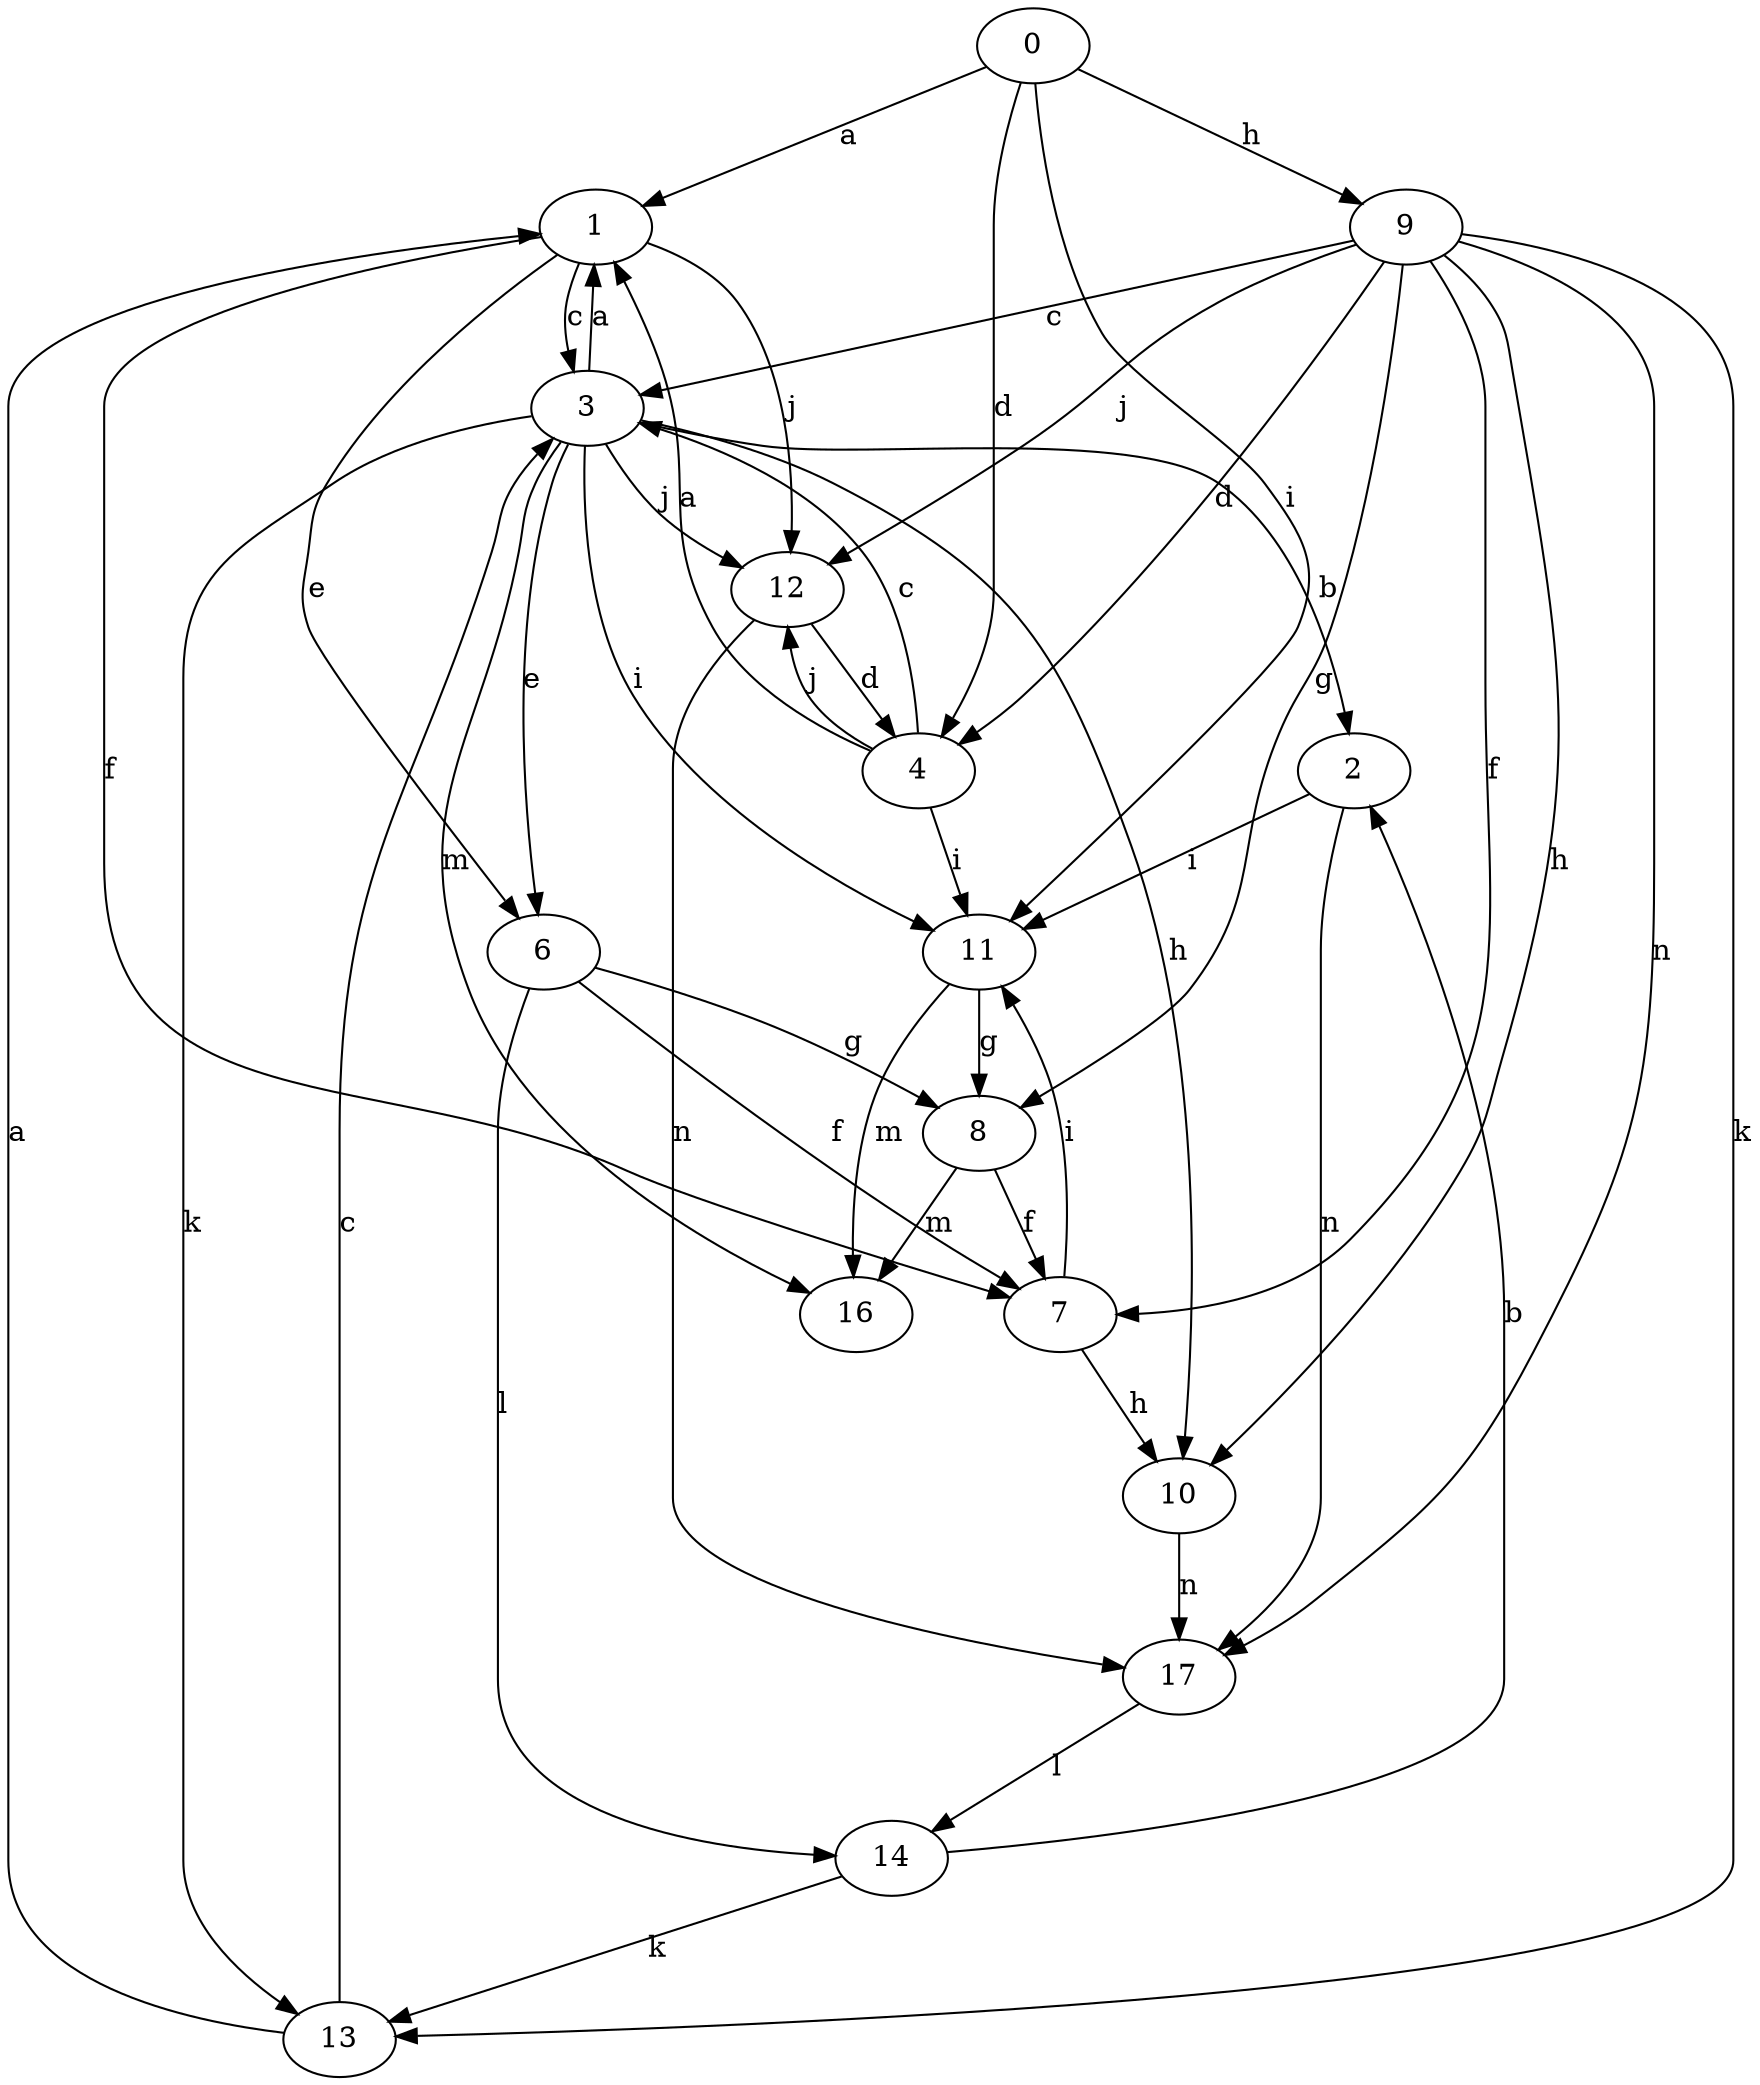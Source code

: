 strict digraph  {
1;
2;
3;
4;
6;
7;
8;
9;
10;
11;
12;
13;
14;
16;
0;
17;
1 -> 3  [label=c];
1 -> 6  [label=e];
1 -> 7  [label=f];
1 -> 12  [label=j];
2 -> 11  [label=i];
2 -> 17  [label=n];
3 -> 1  [label=a];
3 -> 2  [label=b];
3 -> 6  [label=e];
3 -> 10  [label=h];
3 -> 11  [label=i];
3 -> 12  [label=j];
3 -> 13  [label=k];
3 -> 16  [label=m];
4 -> 1  [label=a];
4 -> 3  [label=c];
4 -> 11  [label=i];
4 -> 12  [label=j];
6 -> 7  [label=f];
6 -> 8  [label=g];
6 -> 14  [label=l];
7 -> 10  [label=h];
7 -> 11  [label=i];
8 -> 7  [label=f];
8 -> 16  [label=m];
9 -> 3  [label=c];
9 -> 4  [label=d];
9 -> 7  [label=f];
9 -> 8  [label=g];
9 -> 10  [label=h];
9 -> 12  [label=j];
9 -> 13  [label=k];
9 -> 17  [label=n];
10 -> 17  [label=n];
11 -> 8  [label=g];
11 -> 16  [label=m];
12 -> 4  [label=d];
12 -> 17  [label=n];
13 -> 1  [label=a];
13 -> 3  [label=c];
14 -> 2  [label=b];
14 -> 13  [label=k];
0 -> 1  [label=a];
0 -> 4  [label=d];
0 -> 9  [label=h];
0 -> 11  [label=i];
17 -> 14  [label=l];
}
